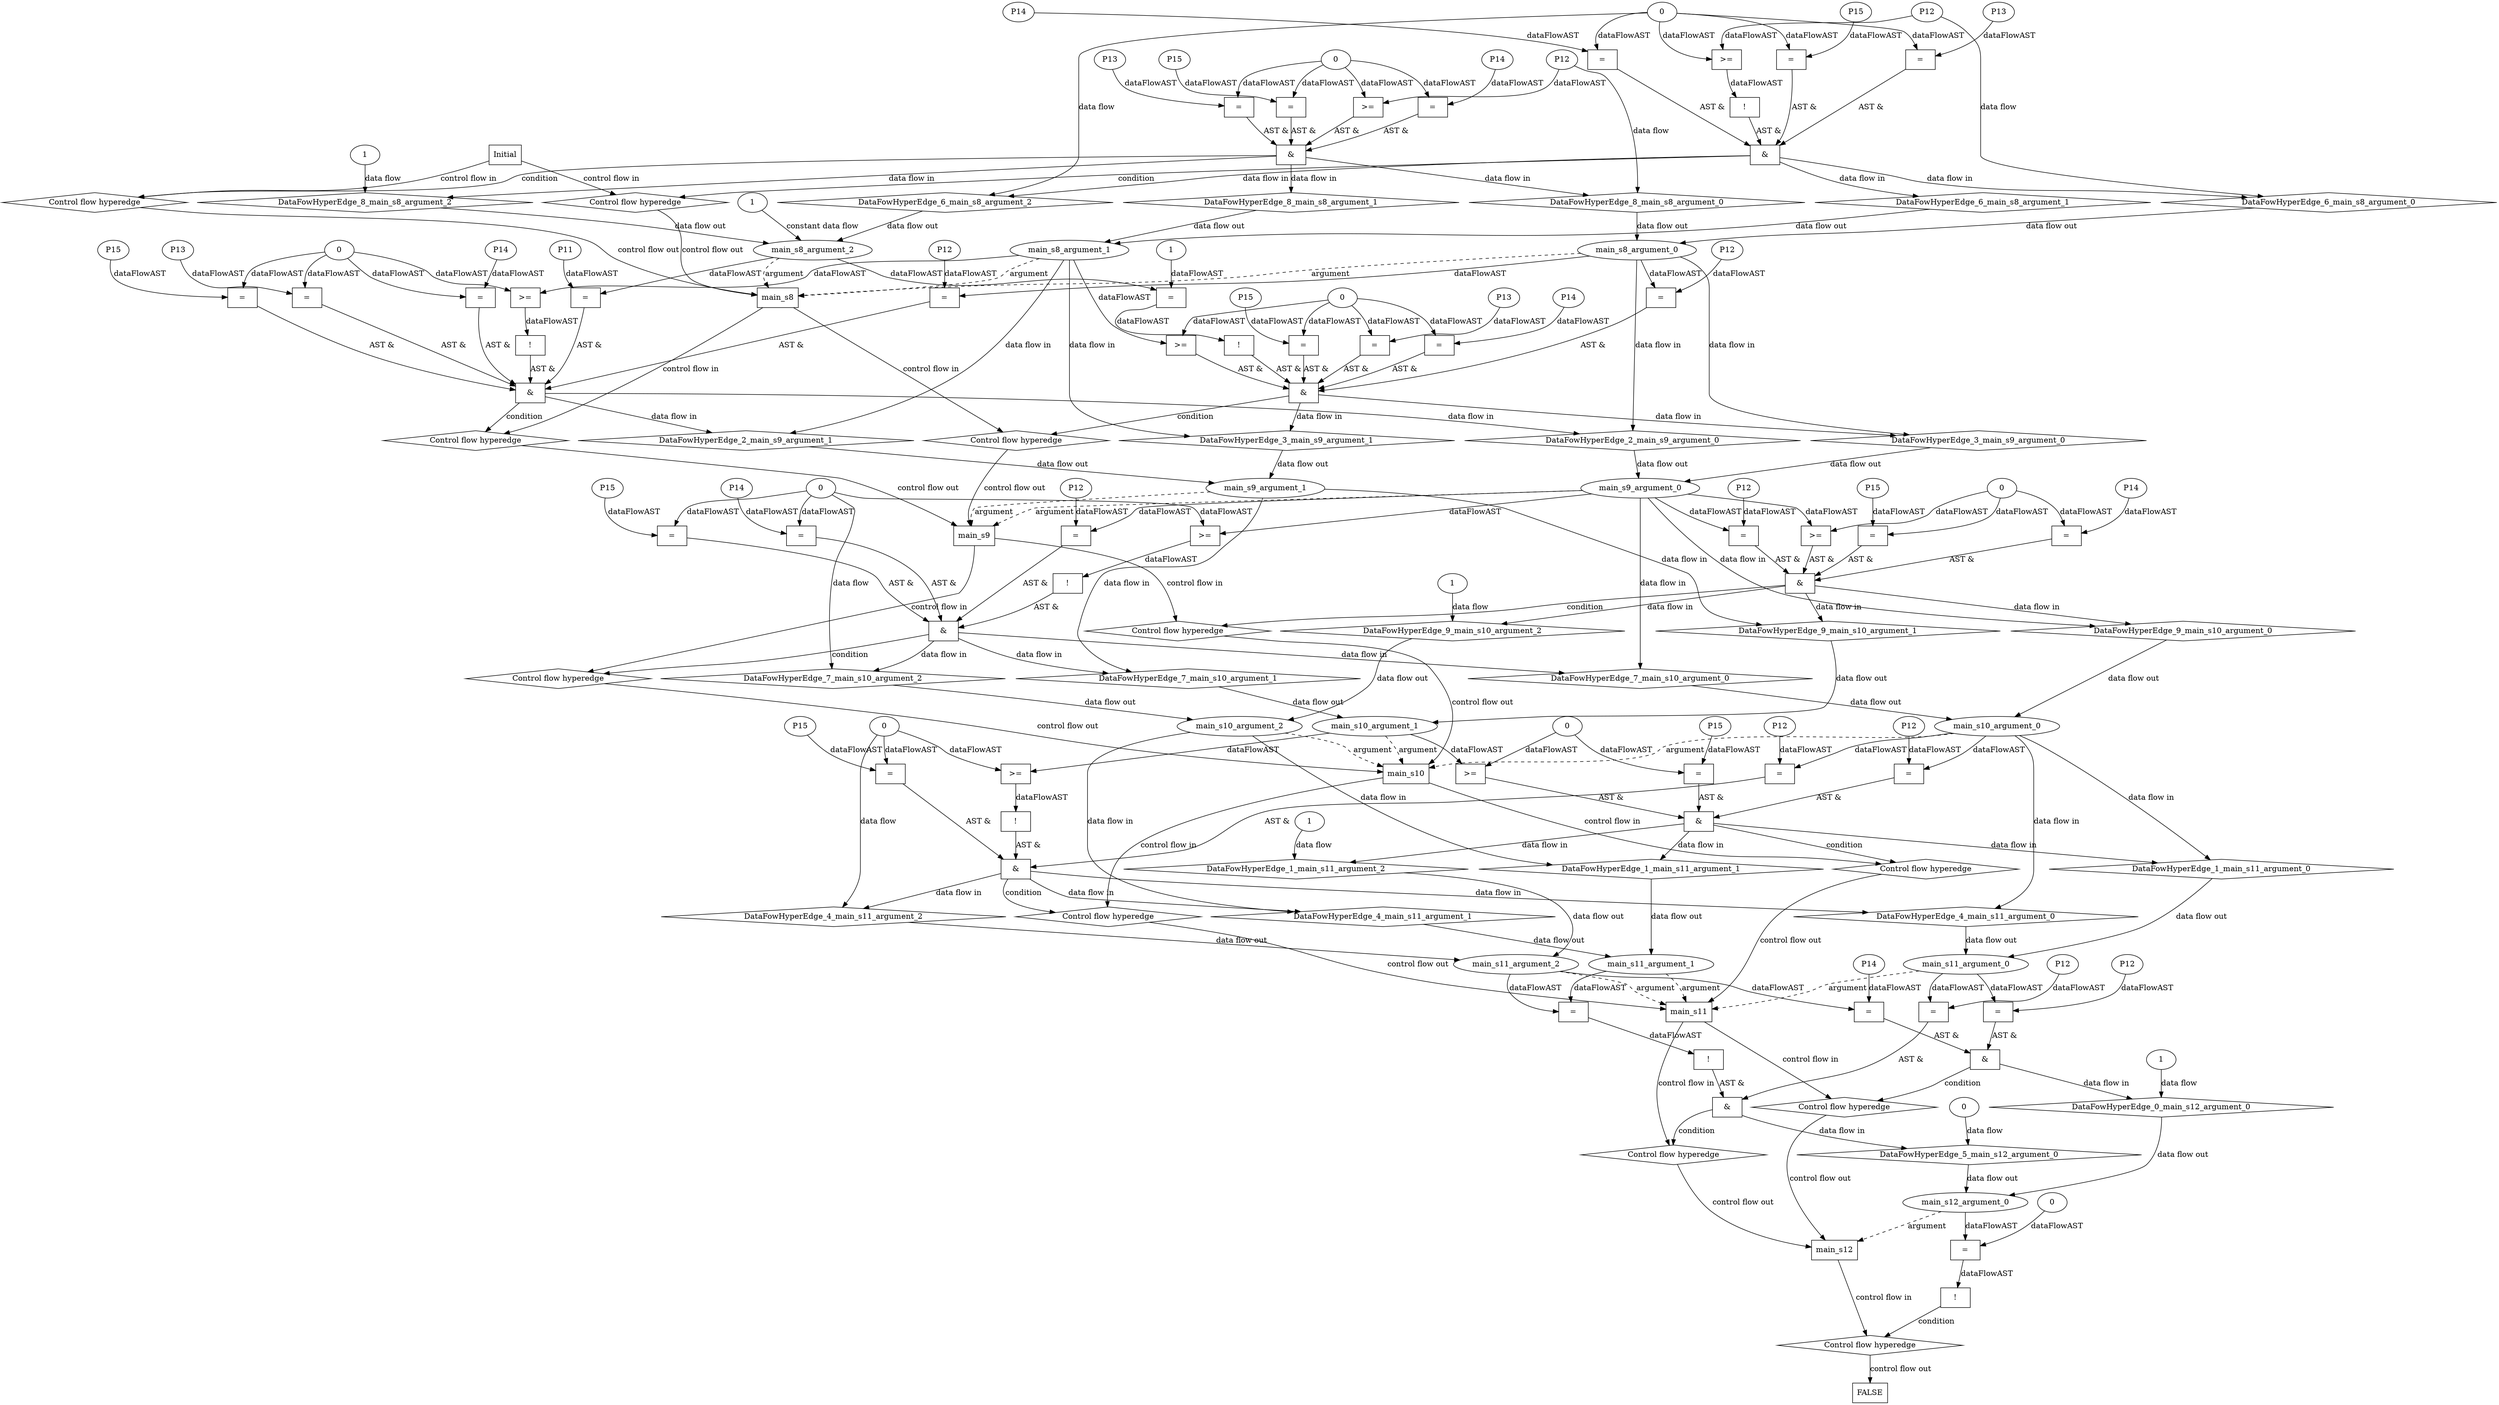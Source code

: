 digraph dag {
"main_s10" [label="main_s10" nodeName="main_s10" class=cfn  shape="rect"];
"main_s11" [label="main_s11" nodeName="main_s11" class=cfn  shape="rect"];
"main_s12" [label="main_s12" nodeName="main_s12" class=cfn  shape="rect"];
"main_s8" [label="main_s8" nodeName="main_s8" class=cfn  shape="rect"];
"main_s9" [label="main_s9" nodeName="main_s9" class=cfn  shape="rect"];
FALSE [label="FALSE" nodeName=FALSE class=cfn  shape="rect"];
Initial [label="Initial" nodeName=Initial class=cfn  shape="rect"];
ControlFowHyperEdge_0 [label="Control flow hyperedge" nodeName=ControlFowHyperEdge_0 class=controlFlowHyperEdge shape="diamond"];
"main_s11" -> ControlFowHyperEdge_0 [label="control flow in"]
ControlFowHyperEdge_0 -> "main_s12" [label="control flow out"]
ControlFowHyperEdge_1 [label="Control flow hyperedge" nodeName=ControlFowHyperEdge_1 class=controlFlowHyperEdge shape="diamond"];
"main_s10" -> ControlFowHyperEdge_1 [label="control flow in"]
ControlFowHyperEdge_1 -> "main_s11" [label="control flow out"]
ControlFowHyperEdge_2 [label="Control flow hyperedge" nodeName=ControlFowHyperEdge_2 class=controlFlowHyperEdge shape="diamond"];
"main_s8" -> ControlFowHyperEdge_2 [label="control flow in"]
ControlFowHyperEdge_2 -> "main_s9" [label="control flow out"]
ControlFowHyperEdge_3 [label="Control flow hyperedge" nodeName=ControlFowHyperEdge_3 class=controlFlowHyperEdge shape="diamond"];
"main_s8" -> ControlFowHyperEdge_3 [label="control flow in"]
ControlFowHyperEdge_3 -> "main_s9" [label="control flow out"]
ControlFowHyperEdge_4 [label="Control flow hyperedge" nodeName=ControlFowHyperEdge_4 class=controlFlowHyperEdge shape="diamond"];
"main_s10" -> ControlFowHyperEdge_4 [label="control flow in"]
ControlFowHyperEdge_4 -> "main_s11" [label="control flow out"]
ControlFowHyperEdge_5 [label="Control flow hyperedge" nodeName=ControlFowHyperEdge_5 class=controlFlowHyperEdge shape="diamond"];
"main_s11" -> ControlFowHyperEdge_5 [label="control flow in"]
ControlFowHyperEdge_5 -> "main_s12" [label="control flow out"]
ControlFowHyperEdge_6 [label="Control flow hyperedge" nodeName=ControlFowHyperEdge_6 class=controlFlowHyperEdge shape="diamond"];
"Initial" -> ControlFowHyperEdge_6 [label="control flow in"]
ControlFowHyperEdge_6 -> "main_s8" [label="control flow out"]
ControlFowHyperEdge_7 [label="Control flow hyperedge" nodeName=ControlFowHyperEdge_7 class=controlFlowHyperEdge shape="diamond"];
"main_s9" -> ControlFowHyperEdge_7 [label="control flow in"]
ControlFowHyperEdge_7 -> "main_s10" [label="control flow out"]
ControlFowHyperEdge_8 [label="Control flow hyperedge" nodeName=ControlFowHyperEdge_8 class=controlFlowHyperEdge shape="diamond"];
"Initial" -> ControlFowHyperEdge_8 [label="control flow in"]
ControlFowHyperEdge_8 -> "main_s8" [label="control flow out"]
ControlFowHyperEdge_9 [label="Control flow hyperedge" nodeName=ControlFowHyperEdge_9 class=controlFlowHyperEdge shape="diamond"];
"main_s9" -> ControlFowHyperEdge_9 [label="control flow in"]
ControlFowHyperEdge_9 -> "main_s10" [label="control flow out"]
ControlFowHyperEdge_10 [label="Control flow hyperedge" nodeName=ControlFowHyperEdge_10 class=controlFlowHyperEdge shape="diamond"];
"main_s12" -> ControlFowHyperEdge_10 [label="control flow in"]
ControlFowHyperEdge_10 -> "FALSE" [label="control flow out"]
"main_s12_argument_0" [label="main_s12_argument_0" nodeName=argument0 class=argument  head="main_s12" shape="oval"];
"main_s12_argument_0" -> "main_s12"[label="argument" style="dashed"]
"main_s11_argument_0" [label="main_s11_argument_0" nodeName=argument0 class=argument  head="main_s11" shape="oval"];
"main_s11_argument_0" -> "main_s11"[label="argument" style="dashed"]
"main_s11_argument_1" [label="main_s11_argument_1" nodeName=argument1 class=argument  head="main_s11" shape="oval"];
"main_s11_argument_1" -> "main_s11"[label="argument" style="dashed"]
"main_s11_argument_2" [label="main_s11_argument_2" nodeName=argument2 class=argument  head="main_s11" shape="oval"];
"main_s11_argument_2" -> "main_s11"[label="argument" style="dashed"]
"main_s10_argument_0" [label="main_s10_argument_0" nodeName=argument0 class=argument  head="main_s10" shape="oval"];
"main_s10_argument_0" -> "main_s10"[label="argument" style="dashed"]
"main_s10_argument_1" [label="main_s10_argument_1" nodeName=argument1 class=argument  head="main_s10" shape="oval"];
"main_s10_argument_1" -> "main_s10"[label="argument" style="dashed"]
"main_s10_argument_2" [label="main_s10_argument_2" nodeName=argument2 class=argument  head="main_s10" shape="oval"];
"main_s10_argument_2" -> "main_s10"[label="argument" style="dashed"]
"main_s9_argument_0" [label="main_s9_argument_0" nodeName=argument0 class=argument  head="main_s9" shape="oval"];
"main_s9_argument_0" -> "main_s9"[label="argument" style="dashed"]
"main_s9_argument_1" [label="main_s9_argument_1" nodeName=argument1 class=argument  head="main_s9" shape="oval"];
"main_s9_argument_1" -> "main_s9"[label="argument" style="dashed"]
"main_s8_argument_0" [label="main_s8_argument_0" nodeName=argument0 class=argument  head="main_s8" shape="oval"];
"main_s8_argument_0" -> "main_s8"[label="argument" style="dashed"]
"main_s8_argument_1" [label="main_s8_argument_1" nodeName=argument1 class=argument  head="main_s8" shape="oval"];
"main_s8_argument_1" -> "main_s8"[label="argument" style="dashed"]
"main_s8_argument_2" [label="main_s8_argument_2" nodeName=argument2 class=argument  head="main_s8" shape="oval"];
"main_s8_argument_2" -> "main_s8"[label="argument" style="dashed"]

"xxxmain_s12___main_s11_0xxx_and" [label="&" nodeName="xxxmain_s12___main_s11_0xxx_and" class=Operator shape="rect"];
"xxxmain_s12___main_s11_0xxxguard_0_node_0" [label="=" nodeName="xxxmain_s12___main_s11_0xxxguard_0_node_0" class=Operator  shape="rect"];
"xxxmain_s12___main_s11_0xxxguard_0_node_1" [label="P14" nodeName="xxxmain_s12___main_s11_0xxxguard_0_node_1" class=Constant ];
"xxxmain_s12___main_s11_0xxxguard_0_node_1" -> "xxxmain_s12___main_s11_0xxxguard_0_node_0"[label="dataFlowAST"]
"main_s11_argument_2" -> "xxxmain_s12___main_s11_0xxxguard_0_node_0"[label="dataFlowAST"]

"xxxmain_s12___main_s11_0xxxguard_0_node_0" -> "xxxmain_s12___main_s11_0xxx_and" [label="AST &"];
"xxxmain_s12___main_s11_0xxxguard1_node_0" [label="=" nodeName="xxxmain_s12___main_s11_0xxxguard1_node_0" class=Operator  shape="rect"];
"xxxmain_s12___main_s11_0xxxguard1_node_1" [label="P12" nodeName="xxxmain_s12___main_s11_0xxxguard1_node_1" class=Constant ];
"xxxmain_s12___main_s11_0xxxguard1_node_1" -> "xxxmain_s12___main_s11_0xxxguard1_node_0"[label="dataFlowAST"]
"main_s11_argument_0" -> "xxxmain_s12___main_s11_0xxxguard1_node_0"[label="dataFlowAST"]

"xxxmain_s12___main_s11_0xxxguard1_node_0" -> "xxxmain_s12___main_s11_0xxx_and" [label="AST &"];
"xxxmain_s12___main_s11_0xxx_and" -> "ControlFowHyperEdge_0" [label="condition"];
"xxxmain_s12___main_s11_0xxxdataFlow_0_node_0" [label="1" nodeName="xxxmain_s12___main_s11_0xxxdataFlow_0_node_0" class=Literal ];

"xxxmain_s12___main_s11_0xxxdataFlow_0_node_0" -> "DataFowHyperEdge_0_main_s12_argument_0" [label="data flow"];
"xxxmain_s11___main_s10_1xxx_and" [label="&" nodeName="xxxmain_s11___main_s10_1xxx_and" class=Operator shape="rect"];
"xxxmain_s11___main_s10_1xxxguard_0_node_0" [label=">=" nodeName="xxxmain_s11___main_s10_1xxxguard_0_node_0" class=Operator  shape="rect"];
"xxxmain_s11___main_s10_1xxxguard_0_node_1" [label="0" nodeName="xxxmain_s11___main_s10_1xxxguard_0_node_1" class=Literal ];
"xxxmain_s11___main_s10_1xxxguard_0_node_1" -> "xxxmain_s11___main_s10_1xxxguard_0_node_0"[label="dataFlowAST"]
"main_s10_argument_1" -> "xxxmain_s11___main_s10_1xxxguard_0_node_0"[label="dataFlowAST"]

"xxxmain_s11___main_s10_1xxxguard_0_node_0" -> "xxxmain_s11___main_s10_1xxx_and" [label="AST &"];
"xxxmain_s11___main_s10_1xxxguard1_node_0" [label="=" nodeName="xxxmain_s11___main_s10_1xxxguard1_node_0" class=Operator  shape="rect"];
"xxxmain_s11___main_s10_1xxxguard1_node_1" [label="P12" nodeName="xxxmain_s11___main_s10_1xxxguard1_node_1" class=Constant ];
"xxxmain_s11___main_s10_1xxxguard1_node_1" -> "xxxmain_s11___main_s10_1xxxguard1_node_0"[label="dataFlowAST"]
"main_s10_argument_0" -> "xxxmain_s11___main_s10_1xxxguard1_node_0"[label="dataFlowAST"]

"xxxmain_s11___main_s10_1xxxguard1_node_0" -> "xxxmain_s11___main_s10_1xxx_and" [label="AST &"];
"xxxmain_s11___main_s10_1xxxguard2_node_0" [label="=" nodeName="xxxmain_s11___main_s10_1xxxguard2_node_0" class=Operator  shape="rect"];
"xxxmain_s11___main_s10_1xxxguard2_node_1" [label="P15" nodeName="xxxmain_s11___main_s10_1xxxguard2_node_1" class=Constant ];
"xxxmain_s11___main_s10_1xxxguard2_node_1" -> "xxxmain_s11___main_s10_1xxxguard2_node_0"[label="dataFlowAST"]
"xxxmain_s11___main_s10_1xxxguard_0_node_1" -> "xxxmain_s11___main_s10_1xxxguard2_node_0"[label="dataFlowAST"]

"xxxmain_s11___main_s10_1xxxguard2_node_0" -> "xxxmain_s11___main_s10_1xxx_and" [label="AST &"];
"xxxmain_s11___main_s10_1xxx_and" -> "ControlFowHyperEdge_1" [label="condition"];
"xxxmain_s11___main_s10_1xxxdataFlow_0_node_0" [label="1" nodeName="xxxmain_s11___main_s10_1xxxdataFlow_0_node_0" class=Literal ];

"xxxmain_s11___main_s10_1xxxdataFlow_0_node_0" -> "DataFowHyperEdge_1_main_s11_argument_2" [label="data flow"];
"xxxmain_s9___main_s8_2xxx_and" [label="&" nodeName="xxxmain_s9___main_s8_2xxx_and" class=Operator shape="rect"];
"xxxmain_s9___main_s8_2xxxguard3_node_0" [label="!" nodeName="xxxmain_s9___main_s8_2xxxguard3_node_0" class=Operator shape="rect"];
"xxxmain_s9___main_s8_2xxxguard3_node_1" [label=">=" nodeName="xxxmain_s9___main_s8_2xxxguard3_node_1" class=Operator  shape="rect"];
"xxxmain_s9___main_s8_2xxxguard3_node_1" -> "xxxmain_s9___main_s8_2xxxguard3_node_0"[label="dataFlowAST"]
"xxxmain_s9___main_s8_2xxxguard_0_node_2" -> "xxxmain_s9___main_s8_2xxxguard3_node_1"[label="dataFlowAST"]
"main_s8_argument_1" -> "xxxmain_s9___main_s8_2xxxguard3_node_1"[label="dataFlowAST"]

"xxxmain_s9___main_s8_2xxxguard3_node_0" -> "xxxmain_s9___main_s8_2xxx_and" [label="AST &"];
"xxxmain_s9___main_s8_2xxxguard1_node_0" [label="=" nodeName="xxxmain_s9___main_s8_2xxxguard1_node_0" class=Operator  shape="rect"];
"xxxmain_s9___main_s8_2xxxguard1_node_1" [label="P15" nodeName="xxxmain_s9___main_s8_2xxxguard1_node_1" class=Constant ];
"xxxmain_s9___main_s8_2xxxguard1_node_1" -> "xxxmain_s9___main_s8_2xxxguard1_node_0"[label="dataFlowAST"]
"xxxmain_s9___main_s8_2xxxguard_0_node_2" -> "xxxmain_s9___main_s8_2xxxguard1_node_0"[label="dataFlowAST"]

"xxxmain_s9___main_s8_2xxxguard1_node_0" -> "xxxmain_s9___main_s8_2xxx_and" [label="AST &"];
"xxxmain_s9___main_s8_2xxxguard5_node_0" [label="=" nodeName="xxxmain_s9___main_s8_2xxxguard5_node_0" class=Operator  shape="rect"];
"xxxmain_s9___main_s8_2xxxguard5_node_1" [label="P12" nodeName="xxxmain_s9___main_s8_2xxxguard5_node_1" class=Constant ];
"xxxmain_s9___main_s8_2xxxguard5_node_1" -> "xxxmain_s9___main_s8_2xxxguard5_node_0"[label="dataFlowAST"]
"main_s8_argument_0" -> "xxxmain_s9___main_s8_2xxxguard5_node_0"[label="dataFlowAST"]

"xxxmain_s9___main_s8_2xxxguard5_node_0" -> "xxxmain_s9___main_s8_2xxx_and" [label="AST &"];
"xxxmain_s9___main_s8_2xxxguard4_node_0" [label="=" nodeName="xxxmain_s9___main_s8_2xxxguard4_node_0" class=Operator  shape="rect"];
"xxxmain_s9___main_s8_2xxxguard4_node_1" [label="P11" nodeName="xxxmain_s9___main_s8_2xxxguard4_node_1" class=Constant ];
"xxxmain_s9___main_s8_2xxxguard4_node_1" -> "xxxmain_s9___main_s8_2xxxguard4_node_0"[label="dataFlowAST"]
"main_s8_argument_2" -> "xxxmain_s9___main_s8_2xxxguard4_node_0"[label="dataFlowAST"]

"xxxmain_s9___main_s8_2xxxguard4_node_0" -> "xxxmain_s9___main_s8_2xxx_and" [label="AST &"];
"xxxmain_s9___main_s8_2xxxguard2_node_0" [label="=" nodeName="xxxmain_s9___main_s8_2xxxguard2_node_0" class=Operator  shape="rect"];
"xxxmain_s9___main_s8_2xxxguard2_node_1" [label="P13" nodeName="xxxmain_s9___main_s8_2xxxguard2_node_1" class=Constant ];
"xxxmain_s9___main_s8_2xxxguard2_node_1" -> "xxxmain_s9___main_s8_2xxxguard2_node_0"[label="dataFlowAST"]
"xxxmain_s9___main_s8_2xxxguard_0_node_2" -> "xxxmain_s9___main_s8_2xxxguard2_node_0"[label="dataFlowAST"]

"xxxmain_s9___main_s8_2xxxguard2_node_0" -> "xxxmain_s9___main_s8_2xxx_and" [label="AST &"];
"xxxmain_s9___main_s8_2xxxguard_0_node_0" [label="=" nodeName="xxxmain_s9___main_s8_2xxxguard_0_node_0" class=Operator  shape="rect"];
"xxxmain_s9___main_s8_2xxxguard_0_node_1" [label="P14" nodeName="xxxmain_s9___main_s8_2xxxguard_0_node_1" class=Constant ];
"xxxmain_s9___main_s8_2xxxguard_0_node_2" [label="0" nodeName="xxxmain_s9___main_s8_2xxxguard_0_node_2" class=Literal ];
"xxxmain_s9___main_s8_2xxxguard_0_node_1" -> "xxxmain_s9___main_s8_2xxxguard_0_node_0"[label="dataFlowAST"]
"xxxmain_s9___main_s8_2xxxguard_0_node_2" -> "xxxmain_s9___main_s8_2xxxguard_0_node_0"[label="dataFlowAST"]

"xxxmain_s9___main_s8_2xxxguard_0_node_0" -> "xxxmain_s9___main_s8_2xxx_and" [label="AST &"];
"xxxmain_s9___main_s8_2xxx_and" -> "ControlFowHyperEdge_2" [label="condition"];
"xxxmain_s9___main_s8_3xxx_and" [label="&" nodeName="xxxmain_s9___main_s8_3xxx_and" class=Operator shape="rect"];
"xxxmain_s9___main_s8_3xxxguard3_node_0" [label=">=" nodeName="xxxmain_s9___main_s8_3xxxguard3_node_0" class=Operator  shape="rect"];
"xxxmain_s9___main_s8_3xxxguard_0_node_2" -> "xxxmain_s9___main_s8_3xxxguard3_node_0"[label="dataFlowAST"]
"main_s8_argument_1" -> "xxxmain_s9___main_s8_3xxxguard3_node_0"[label="dataFlowAST"]

"xxxmain_s9___main_s8_3xxxguard3_node_0" -> "xxxmain_s9___main_s8_3xxx_and" [label="AST &"];
"xxxmain_s9___main_s8_3xxxguard4_node_0" [label="!" nodeName="xxxmain_s9___main_s8_3xxxguard4_node_0" class=Operator shape="rect"];
"xxxmain_s9___main_s8_3xxxguard4_node_1" [label="=" nodeName="xxxmain_s9___main_s8_3xxxguard4_node_1" class=Operator  shape="rect"];
"xxxmain_s9___main_s8_3xxxguard4_node_3" [label="1" nodeName="xxxmain_s9___main_s8_3xxxguard4_node_3" class=Literal ];
"xxxmain_s9___main_s8_3xxxguard4_node_1" -> "xxxmain_s9___main_s8_3xxxguard4_node_0"[label="dataFlowAST"]
"main_s8_argument_2" -> "xxxmain_s9___main_s8_3xxxguard4_node_1"[label="dataFlowAST"]
"xxxmain_s9___main_s8_3xxxguard4_node_3" -> "xxxmain_s9___main_s8_3xxxguard4_node_1"[label="dataFlowAST"]

"xxxmain_s9___main_s8_3xxxguard4_node_0" -> "xxxmain_s9___main_s8_3xxx_and" [label="AST &"];
"xxxmain_s9___main_s8_3xxxguard5_node_0" [label="=" nodeName="xxxmain_s9___main_s8_3xxxguard5_node_0" class=Operator  shape="rect"];
"xxxmain_s9___main_s8_3xxxguard5_node_1" [label="P12" nodeName="xxxmain_s9___main_s8_3xxxguard5_node_1" class=Constant ];
"xxxmain_s9___main_s8_3xxxguard5_node_1" -> "xxxmain_s9___main_s8_3xxxguard5_node_0"[label="dataFlowAST"]
"main_s8_argument_0" -> "xxxmain_s9___main_s8_3xxxguard5_node_0"[label="dataFlowAST"]

"xxxmain_s9___main_s8_3xxxguard5_node_0" -> "xxxmain_s9___main_s8_3xxx_and" [label="AST &"];
"xxxmain_s9___main_s8_3xxxguard2_node_0" [label="=" nodeName="xxxmain_s9___main_s8_3xxxguard2_node_0" class=Operator  shape="rect"];
"xxxmain_s9___main_s8_3xxxguard2_node_1" [label="P13" nodeName="xxxmain_s9___main_s8_3xxxguard2_node_1" class=Constant ];
"xxxmain_s9___main_s8_3xxxguard2_node_1" -> "xxxmain_s9___main_s8_3xxxguard2_node_0"[label="dataFlowAST"]
"xxxmain_s9___main_s8_3xxxguard_0_node_2" -> "xxxmain_s9___main_s8_3xxxguard2_node_0"[label="dataFlowAST"]

"xxxmain_s9___main_s8_3xxxguard2_node_0" -> "xxxmain_s9___main_s8_3xxx_and" [label="AST &"];
"xxxmain_s9___main_s8_3xxxguard_0_node_0" [label="=" nodeName="xxxmain_s9___main_s8_3xxxguard_0_node_0" class=Operator  shape="rect"];
"xxxmain_s9___main_s8_3xxxguard_0_node_1" [label="P14" nodeName="xxxmain_s9___main_s8_3xxxguard_0_node_1" class=Constant ];
"xxxmain_s9___main_s8_3xxxguard_0_node_2" [label="0" nodeName="xxxmain_s9___main_s8_3xxxguard_0_node_2" class=Literal ];
"xxxmain_s9___main_s8_3xxxguard_0_node_1" -> "xxxmain_s9___main_s8_3xxxguard_0_node_0"[label="dataFlowAST"]
"xxxmain_s9___main_s8_3xxxguard_0_node_2" -> "xxxmain_s9___main_s8_3xxxguard_0_node_0"[label="dataFlowAST"]

"xxxmain_s9___main_s8_3xxxguard_0_node_0" -> "xxxmain_s9___main_s8_3xxx_and" [label="AST &"];
"xxxmain_s9___main_s8_3xxxguard1_node_0" [label="=" nodeName="xxxmain_s9___main_s8_3xxxguard1_node_0" class=Operator  shape="rect"];
"xxxmain_s9___main_s8_3xxxguard1_node_1" [label="P15" nodeName="xxxmain_s9___main_s8_3xxxguard1_node_1" class=Constant ];
"xxxmain_s9___main_s8_3xxxguard1_node_1" -> "xxxmain_s9___main_s8_3xxxguard1_node_0"[label="dataFlowAST"]
"xxxmain_s9___main_s8_3xxxguard_0_node_2" -> "xxxmain_s9___main_s8_3xxxguard1_node_0"[label="dataFlowAST"]

"xxxmain_s9___main_s8_3xxxguard1_node_0" -> "xxxmain_s9___main_s8_3xxx_and" [label="AST &"];
"xxxmain_s9___main_s8_3xxx_and" -> "ControlFowHyperEdge_3" [label="condition"];
"xxxmain_s11___main_s10_4xxx_and" [label="&" nodeName="xxxmain_s11___main_s10_4xxx_and" class=Operator shape="rect"];
"xxxmain_s11___main_s10_4xxxguard_0_node_0" [label="!" nodeName="xxxmain_s11___main_s10_4xxxguard_0_node_0" class=Operator shape="rect"];
"xxxmain_s11___main_s10_4xxxguard_0_node_1" [label=">=" nodeName="xxxmain_s11___main_s10_4xxxguard_0_node_1" class=Operator  shape="rect"];
"xxxmain_s11___main_s10_4xxxguard_0_node_1" -> "xxxmain_s11___main_s10_4xxxguard_0_node_0"[label="dataFlowAST"]
"xxxmain_s11___main_s10_4xxxdataFlow_0_node_0" -> "xxxmain_s11___main_s10_4xxxguard_0_node_1"[label="dataFlowAST"]
"main_s10_argument_1" -> "xxxmain_s11___main_s10_4xxxguard_0_node_1"[label="dataFlowAST"]

"xxxmain_s11___main_s10_4xxxguard_0_node_0" -> "xxxmain_s11___main_s10_4xxx_and" [label="AST &"];
"xxxmain_s11___main_s10_4xxxguard1_node_0" [label="=" nodeName="xxxmain_s11___main_s10_4xxxguard1_node_0" class=Operator  shape="rect"];
"xxxmain_s11___main_s10_4xxxguard1_node_1" [label="P12" nodeName="xxxmain_s11___main_s10_4xxxguard1_node_1" class=Constant ];
"xxxmain_s11___main_s10_4xxxguard1_node_1" -> "xxxmain_s11___main_s10_4xxxguard1_node_0"[label="dataFlowAST"]
"main_s10_argument_0" -> "xxxmain_s11___main_s10_4xxxguard1_node_0"[label="dataFlowAST"]

"xxxmain_s11___main_s10_4xxxguard1_node_0" -> "xxxmain_s11___main_s10_4xxx_and" [label="AST &"];
"xxxmain_s11___main_s10_4xxxguard2_node_0" [label="=" nodeName="xxxmain_s11___main_s10_4xxxguard2_node_0" class=Operator  shape="rect"];
"xxxmain_s11___main_s10_4xxxguard2_node_1" [label="P15" nodeName="xxxmain_s11___main_s10_4xxxguard2_node_1" class=Constant ];
"xxxmain_s11___main_s10_4xxxguard2_node_1" -> "xxxmain_s11___main_s10_4xxxguard2_node_0"[label="dataFlowAST"]
"xxxmain_s11___main_s10_4xxxdataFlow_0_node_0" -> "xxxmain_s11___main_s10_4xxxguard2_node_0"[label="dataFlowAST"]

"xxxmain_s11___main_s10_4xxxguard2_node_0" -> "xxxmain_s11___main_s10_4xxx_and" [label="AST &"];
"xxxmain_s11___main_s10_4xxx_and" -> "ControlFowHyperEdge_4" [label="condition"];
"xxxmain_s11___main_s10_4xxxdataFlow_0_node_0" [label="0" nodeName="xxxmain_s11___main_s10_4xxxdataFlow_0_node_0" class=Literal ];

"xxxmain_s11___main_s10_4xxxdataFlow_0_node_0" -> "DataFowHyperEdge_4_main_s11_argument_2" [label="data flow"];
"xxxmain_s12___main_s11_5xxx_and" [label="&" nodeName="xxxmain_s12___main_s11_5xxx_and" class=Operator shape="rect"];
"xxxmain_s12___main_s11_5xxxguard_0_node_0" [label="!" nodeName="xxxmain_s12___main_s11_5xxxguard_0_node_0" class=Operator shape="rect"];
"xxxmain_s12___main_s11_5xxxguard_0_node_1" [label="=" nodeName="xxxmain_s12___main_s11_5xxxguard_0_node_1" class=Operator  shape="rect"];
"xxxmain_s12___main_s11_5xxxguard_0_node_1" -> "xxxmain_s12___main_s11_5xxxguard_0_node_0"[label="dataFlowAST"]
"main_s11_argument_2" -> "xxxmain_s12___main_s11_5xxxguard_0_node_1"[label="dataFlowAST"]
"main_s11_argument_1" -> "xxxmain_s12___main_s11_5xxxguard_0_node_1"[label="dataFlowAST"]

"xxxmain_s12___main_s11_5xxxguard_0_node_0" -> "xxxmain_s12___main_s11_5xxx_and" [label="AST &"];
"xxxmain_s12___main_s11_5xxxguard1_node_0" [label="=" nodeName="xxxmain_s12___main_s11_5xxxguard1_node_0" class=Operator  shape="rect"];
"xxxmain_s12___main_s11_5xxxguard1_node_1" [label="P12" nodeName="xxxmain_s12___main_s11_5xxxguard1_node_1" class=Constant ];
"xxxmain_s12___main_s11_5xxxguard1_node_1" -> "xxxmain_s12___main_s11_5xxxguard1_node_0"[label="dataFlowAST"]
"main_s11_argument_0" -> "xxxmain_s12___main_s11_5xxxguard1_node_0"[label="dataFlowAST"]

"xxxmain_s12___main_s11_5xxxguard1_node_0" -> "xxxmain_s12___main_s11_5xxx_and" [label="AST &"];
"xxxmain_s12___main_s11_5xxx_and" -> "ControlFowHyperEdge_5" [label="condition"];
"xxxmain_s12___main_s11_5xxxdataFlow_0_node_0" [label="0" nodeName="xxxmain_s12___main_s11_5xxxdataFlow_0_node_0" class=Literal ];

"xxxmain_s12___main_s11_5xxxdataFlow_0_node_0" -> "DataFowHyperEdge_5_main_s12_argument_0" [label="data flow"];
"xxxmain_s8___Initial_6xxx_and" [label="&" nodeName="xxxmain_s8___Initial_6xxx_and" class=Operator shape="rect"];
"xxxmain_s8___Initial_6xxxguard_0_node_0" [label="!" nodeName="xxxmain_s8___Initial_6xxxguard_0_node_0" class=Operator shape="rect"];
"xxxmain_s8___Initial_6xxxguard_0_node_1" [label=">=" nodeName="xxxmain_s8___Initial_6xxxguard_0_node_1" class=Operator  shape="rect"];
"xxxmain_s8___Initial_6xxxguard_0_node_1" -> "xxxmain_s8___Initial_6xxxguard_0_node_0"[label="dataFlowAST"]
"xxxmain_s8___Initial_6xxxdataFlow1_node_0" -> "xxxmain_s8___Initial_6xxxguard_0_node_1"[label="dataFlowAST"]
"xxxmain_s8___Initial_6xxxdataFlow_0_node_0" -> "xxxmain_s8___Initial_6xxxguard_0_node_1"[label="dataFlowAST"]

"xxxmain_s8___Initial_6xxxguard_0_node_0" -> "xxxmain_s8___Initial_6xxx_and" [label="AST &"];
"xxxmain_s8___Initial_6xxxguard1_node_0" [label="=" nodeName="xxxmain_s8___Initial_6xxxguard1_node_0" class=Operator  shape="rect"];
"xxxmain_s8___Initial_6xxxguard1_node_1" [label="P15" nodeName="xxxmain_s8___Initial_6xxxguard1_node_1" class=Constant ];
"xxxmain_s8___Initial_6xxxguard1_node_1" -> "xxxmain_s8___Initial_6xxxguard1_node_0"[label="dataFlowAST"]
"xxxmain_s8___Initial_6xxxdataFlow1_node_0" -> "xxxmain_s8___Initial_6xxxguard1_node_0"[label="dataFlowAST"]

"xxxmain_s8___Initial_6xxxguard1_node_0" -> "xxxmain_s8___Initial_6xxx_and" [label="AST &"];
"xxxmain_s8___Initial_6xxxguard2_node_0" [label="=" nodeName="xxxmain_s8___Initial_6xxxguard2_node_0" class=Operator  shape="rect"];
"xxxmain_s8___Initial_6xxxguard2_node_1" [label="P14" nodeName="xxxmain_s8___Initial_6xxxguard2_node_1" class=Constant ];
"xxxmain_s8___Initial_6xxxguard2_node_1" -> "xxxmain_s8___Initial_6xxxguard2_node_0"[label="dataFlowAST"]
"xxxmain_s8___Initial_6xxxdataFlow1_node_0" -> "xxxmain_s8___Initial_6xxxguard2_node_0"[label="dataFlowAST"]

"xxxmain_s8___Initial_6xxxguard2_node_0" -> "xxxmain_s8___Initial_6xxx_and" [label="AST &"];
"xxxmain_s8___Initial_6xxxguard3_node_0" [label="=" nodeName="xxxmain_s8___Initial_6xxxguard3_node_0" class=Operator  shape="rect"];
"xxxmain_s8___Initial_6xxxguard3_node_1" [label="P13" nodeName="xxxmain_s8___Initial_6xxxguard3_node_1" class=Constant ];
"xxxmain_s8___Initial_6xxxguard3_node_1" -> "xxxmain_s8___Initial_6xxxguard3_node_0"[label="dataFlowAST"]
"xxxmain_s8___Initial_6xxxdataFlow1_node_0" -> "xxxmain_s8___Initial_6xxxguard3_node_0"[label="dataFlowAST"]

"xxxmain_s8___Initial_6xxxguard3_node_0" -> "xxxmain_s8___Initial_6xxx_and" [label="AST &"];
"xxxmain_s8___Initial_6xxx_and" -> "ControlFowHyperEdge_6" [label="condition"];
"xxxmain_s8___Initial_6xxxdataFlow_0_node_0" [label="P12" nodeName="xxxmain_s8___Initial_6xxxdataFlow_0_node_0" class=Constant ];

"xxxmain_s8___Initial_6xxxdataFlow_0_node_0" -> "DataFowHyperEdge_6_main_s8_argument_0" [label="data flow"];
"xxxmain_s8___Initial_6xxxdataFlow1_node_0" [label="0" nodeName="xxxmain_s8___Initial_6xxxdataFlow1_node_0" class=Literal ];

"xxxmain_s8___Initial_6xxxdataFlow1_node_0" -> "DataFowHyperEdge_6_main_s8_argument_2" [label="data flow"];
"xxxmain_s10___main_s9_7xxx_and" [label="&" nodeName="xxxmain_s10___main_s9_7xxx_and" class=Operator shape="rect"];
"xxxmain_s10___main_s9_7xxxguard_0_node_0" [label="!" nodeName="xxxmain_s10___main_s9_7xxxguard_0_node_0" class=Operator shape="rect"];
"xxxmain_s10___main_s9_7xxxguard_0_node_1" [label=">=" nodeName="xxxmain_s10___main_s9_7xxxguard_0_node_1" class=Operator  shape="rect"];
"xxxmain_s10___main_s9_7xxxguard_0_node_1" -> "xxxmain_s10___main_s9_7xxxguard_0_node_0"[label="dataFlowAST"]
"xxxmain_s10___main_s9_7xxxdataFlow_0_node_0" -> "xxxmain_s10___main_s9_7xxxguard_0_node_1"[label="dataFlowAST"]
"main_s9_argument_0" -> "xxxmain_s10___main_s9_7xxxguard_0_node_1"[label="dataFlowAST"]

"xxxmain_s10___main_s9_7xxxguard_0_node_0" -> "xxxmain_s10___main_s9_7xxx_and" [label="AST &"];
"xxxmain_s10___main_s9_7xxxguard1_node_0" [label="=" nodeName="xxxmain_s10___main_s9_7xxxguard1_node_0" class=Operator  shape="rect"];
"xxxmain_s10___main_s9_7xxxguard1_node_1" [label="P12" nodeName="xxxmain_s10___main_s9_7xxxguard1_node_1" class=Constant ];
"xxxmain_s10___main_s9_7xxxguard1_node_1" -> "xxxmain_s10___main_s9_7xxxguard1_node_0"[label="dataFlowAST"]
"main_s9_argument_0" -> "xxxmain_s10___main_s9_7xxxguard1_node_0"[label="dataFlowAST"]

"xxxmain_s10___main_s9_7xxxguard1_node_0" -> "xxxmain_s10___main_s9_7xxx_and" [label="AST &"];
"xxxmain_s10___main_s9_7xxxguard2_node_0" [label="=" nodeName="xxxmain_s10___main_s9_7xxxguard2_node_0" class=Operator  shape="rect"];
"xxxmain_s10___main_s9_7xxxguard2_node_1" [label="P14" nodeName="xxxmain_s10___main_s9_7xxxguard2_node_1" class=Constant ];
"xxxmain_s10___main_s9_7xxxguard2_node_1" -> "xxxmain_s10___main_s9_7xxxguard2_node_0"[label="dataFlowAST"]
"xxxmain_s10___main_s9_7xxxdataFlow_0_node_0" -> "xxxmain_s10___main_s9_7xxxguard2_node_0"[label="dataFlowAST"]

"xxxmain_s10___main_s9_7xxxguard2_node_0" -> "xxxmain_s10___main_s9_7xxx_and" [label="AST &"];
"xxxmain_s10___main_s9_7xxxguard3_node_0" [label="=" nodeName="xxxmain_s10___main_s9_7xxxguard3_node_0" class=Operator  shape="rect"];
"xxxmain_s10___main_s9_7xxxguard3_node_1" [label="P15" nodeName="xxxmain_s10___main_s9_7xxxguard3_node_1" class=Constant ];
"xxxmain_s10___main_s9_7xxxguard3_node_1" -> "xxxmain_s10___main_s9_7xxxguard3_node_0"[label="dataFlowAST"]
"xxxmain_s10___main_s9_7xxxdataFlow_0_node_0" -> "xxxmain_s10___main_s9_7xxxguard3_node_0"[label="dataFlowAST"]

"xxxmain_s10___main_s9_7xxxguard3_node_0" -> "xxxmain_s10___main_s9_7xxx_and" [label="AST &"];
"xxxmain_s10___main_s9_7xxx_and" -> "ControlFowHyperEdge_7" [label="condition"];
"xxxmain_s10___main_s9_7xxxdataFlow_0_node_0" [label="0" nodeName="xxxmain_s10___main_s9_7xxxdataFlow_0_node_0" class=Literal ];

"xxxmain_s10___main_s9_7xxxdataFlow_0_node_0" -> "DataFowHyperEdge_7_main_s10_argument_2" [label="data flow"];
"xxxmain_s8___Initial_8xxx_and" [label="&" nodeName="xxxmain_s8___Initial_8xxx_and" class=Operator shape="rect"];
"xxxmain_s8___Initial_8xxxguard_0_node_0" [label=">=" nodeName="xxxmain_s8___Initial_8xxxguard_0_node_0" class=Operator  shape="rect"];
"xxxmain_s8___Initial_8xxxguard_0_node_1" [label="0" nodeName="xxxmain_s8___Initial_8xxxguard_0_node_1" class=Literal ];
"xxxmain_s8___Initial_8xxxguard_0_node_1" -> "xxxmain_s8___Initial_8xxxguard_0_node_0"[label="dataFlowAST"]
"xxxmain_s8___Initial_8xxxdataFlow_0_node_0" -> "xxxmain_s8___Initial_8xxxguard_0_node_0"[label="dataFlowAST"]

"xxxmain_s8___Initial_8xxxguard_0_node_0" -> "xxxmain_s8___Initial_8xxx_and" [label="AST &"];
"xxxmain_s8___Initial_8xxxguard1_node_0" [label="=" nodeName="xxxmain_s8___Initial_8xxxguard1_node_0" class=Operator  shape="rect"];
"xxxmain_s8___Initial_8xxxguard1_node_1" [label="P15" nodeName="xxxmain_s8___Initial_8xxxguard1_node_1" class=Constant ];
"xxxmain_s8___Initial_8xxxguard1_node_1" -> "xxxmain_s8___Initial_8xxxguard1_node_0"[label="dataFlowAST"]
"xxxmain_s8___Initial_8xxxguard_0_node_1" -> "xxxmain_s8___Initial_8xxxguard1_node_0"[label="dataFlowAST"]

"xxxmain_s8___Initial_8xxxguard1_node_0" -> "xxxmain_s8___Initial_8xxx_and" [label="AST &"];
"xxxmain_s8___Initial_8xxxguard2_node_0" [label="=" nodeName="xxxmain_s8___Initial_8xxxguard2_node_0" class=Operator  shape="rect"];
"xxxmain_s8___Initial_8xxxguard2_node_1" [label="P14" nodeName="xxxmain_s8___Initial_8xxxguard2_node_1" class=Constant ];
"xxxmain_s8___Initial_8xxxguard2_node_1" -> "xxxmain_s8___Initial_8xxxguard2_node_0"[label="dataFlowAST"]
"xxxmain_s8___Initial_8xxxguard_0_node_1" -> "xxxmain_s8___Initial_8xxxguard2_node_0"[label="dataFlowAST"]

"xxxmain_s8___Initial_8xxxguard2_node_0" -> "xxxmain_s8___Initial_8xxx_and" [label="AST &"];
"xxxmain_s8___Initial_8xxxguard3_node_0" [label="=" nodeName="xxxmain_s8___Initial_8xxxguard3_node_0" class=Operator  shape="rect"];
"xxxmain_s8___Initial_8xxxguard3_node_1" [label="P13" nodeName="xxxmain_s8___Initial_8xxxguard3_node_1" class=Constant ];
"xxxmain_s8___Initial_8xxxguard3_node_1" -> "xxxmain_s8___Initial_8xxxguard3_node_0"[label="dataFlowAST"]
"xxxmain_s8___Initial_8xxxguard_0_node_1" -> "xxxmain_s8___Initial_8xxxguard3_node_0"[label="dataFlowAST"]

"xxxmain_s8___Initial_8xxxguard3_node_0" -> "xxxmain_s8___Initial_8xxx_and" [label="AST &"];
"xxxmain_s8___Initial_8xxx_and" -> "ControlFowHyperEdge_8" [label="condition"];
"xxxmain_s8___Initial_8xxxdataFlow_0_node_0" [label="P12" nodeName="xxxmain_s8___Initial_8xxxdataFlow_0_node_0" class=Constant ];

"xxxmain_s8___Initial_8xxxdataFlow_0_node_0" -> "DataFowHyperEdge_8_main_s8_argument_0" [label="data flow"];
"xxxmain_s8___Initial_8xxxdataFlow1_node_0" [label="1" nodeName="xxxmain_s8___Initial_8xxxdataFlow1_node_0" class=Literal ];

"xxxmain_s8___Initial_8xxxdataFlow1_node_0" -> "DataFowHyperEdge_8_main_s8_argument_2" [label="data flow"];
"xxxmain_s10___main_s9_9xxx_and" [label="&" nodeName="xxxmain_s10___main_s9_9xxx_and" class=Operator shape="rect"];
"xxxmain_s10___main_s9_9xxxguard_0_node_0" [label=">=" nodeName="xxxmain_s10___main_s9_9xxxguard_0_node_0" class=Operator  shape="rect"];
"xxxmain_s10___main_s9_9xxxguard_0_node_1" [label="0" nodeName="xxxmain_s10___main_s9_9xxxguard_0_node_1" class=Literal ];
"xxxmain_s10___main_s9_9xxxguard_0_node_1" -> "xxxmain_s10___main_s9_9xxxguard_0_node_0"[label="dataFlowAST"]
"main_s9_argument_0" -> "xxxmain_s10___main_s9_9xxxguard_0_node_0"[label="dataFlowAST"]

"xxxmain_s10___main_s9_9xxxguard_0_node_0" -> "xxxmain_s10___main_s9_9xxx_and" [label="AST &"];
"xxxmain_s10___main_s9_9xxxguard1_node_0" [label="=" nodeName="xxxmain_s10___main_s9_9xxxguard1_node_0" class=Operator  shape="rect"];
"xxxmain_s10___main_s9_9xxxguard1_node_1" [label="P12" nodeName="xxxmain_s10___main_s9_9xxxguard1_node_1" class=Constant ];
"xxxmain_s10___main_s9_9xxxguard1_node_1" -> "xxxmain_s10___main_s9_9xxxguard1_node_0"[label="dataFlowAST"]
"main_s9_argument_0" -> "xxxmain_s10___main_s9_9xxxguard1_node_0"[label="dataFlowAST"]

"xxxmain_s10___main_s9_9xxxguard1_node_0" -> "xxxmain_s10___main_s9_9xxx_and" [label="AST &"];
"xxxmain_s10___main_s9_9xxxguard2_node_0" [label="=" nodeName="xxxmain_s10___main_s9_9xxxguard2_node_0" class=Operator  shape="rect"];
"xxxmain_s10___main_s9_9xxxguard2_node_1" [label="P14" nodeName="xxxmain_s10___main_s9_9xxxguard2_node_1" class=Constant ];
"xxxmain_s10___main_s9_9xxxguard2_node_1" -> "xxxmain_s10___main_s9_9xxxguard2_node_0"[label="dataFlowAST"]
"xxxmain_s10___main_s9_9xxxguard_0_node_1" -> "xxxmain_s10___main_s9_9xxxguard2_node_0"[label="dataFlowAST"]

"xxxmain_s10___main_s9_9xxxguard2_node_0" -> "xxxmain_s10___main_s9_9xxx_and" [label="AST &"];
"xxxmain_s10___main_s9_9xxxguard3_node_0" [label="=" nodeName="xxxmain_s10___main_s9_9xxxguard3_node_0" class=Operator  shape="rect"];
"xxxmain_s10___main_s9_9xxxguard3_node_1" [label="P15" nodeName="xxxmain_s10___main_s9_9xxxguard3_node_1" class=Constant ];
"xxxmain_s10___main_s9_9xxxguard3_node_1" -> "xxxmain_s10___main_s9_9xxxguard3_node_0"[label="dataFlowAST"]
"xxxmain_s10___main_s9_9xxxguard_0_node_1" -> "xxxmain_s10___main_s9_9xxxguard3_node_0"[label="dataFlowAST"]

"xxxmain_s10___main_s9_9xxxguard3_node_0" -> "xxxmain_s10___main_s9_9xxx_and" [label="AST &"];
"xxxmain_s10___main_s9_9xxx_and" -> "ControlFowHyperEdge_9" [label="condition"];
"xxxmain_s10___main_s9_9xxxdataFlow_0_node_0" [label="1" nodeName="xxxmain_s10___main_s9_9xxxdataFlow_0_node_0" class=Literal ];

"xxxmain_s10___main_s9_9xxxdataFlow_0_node_0" -> "DataFowHyperEdge_9_main_s10_argument_2" [label="data flow"];
"xxxFALSE___main_s12_10xxxguard_0_node_0" [label="!" nodeName="xxxFALSE___main_s12_10xxxguard_0_node_0" class=Operator shape="rect"];
"xxxFALSE___main_s12_10xxxguard_0_node_1" [label="=" nodeName="xxxFALSE___main_s12_10xxxguard_0_node_1" class=Operator  shape="rect"];
"xxxFALSE___main_s12_10xxxguard_0_node_3" [label="0" nodeName="xxxFALSE___main_s12_10xxxguard_0_node_3" class=Literal ];
"xxxFALSE___main_s12_10xxxguard_0_node_1" -> "xxxFALSE___main_s12_10xxxguard_0_node_0"[label="dataFlowAST"]
"main_s12_argument_0" -> "xxxFALSE___main_s12_10xxxguard_0_node_1"[label="dataFlowAST"]
"xxxFALSE___main_s12_10xxxguard_0_node_3" -> "xxxFALSE___main_s12_10xxxguard_0_node_1"[label="dataFlowAST"]

"xxxFALSE___main_s12_10xxxguard_0_node_0" -> "ControlFowHyperEdge_10" [label="condition"];
"DataFowHyperEdge_0_main_s12_argument_0" [label="DataFowHyperEdge_0_main_s12_argument_0" nodeName="DataFowHyperEdge_0_main_s12_argument_0" class=DataFlowHyperedge shape="diamond"];
"DataFowHyperEdge_0_main_s12_argument_0" -> "main_s12_argument_0"[label="data flow out"]
"xxxmain_s12___main_s11_0xxx_and" -> "DataFowHyperEdge_0_main_s12_argument_0"[label="data flow in"]
"DataFowHyperEdge_1_main_s11_argument_0" [label="DataFowHyperEdge_1_main_s11_argument_0" nodeName="DataFowHyperEdge_1_main_s11_argument_0" class=DataFlowHyperedge shape="diamond"];
"DataFowHyperEdge_1_main_s11_argument_0" -> "main_s11_argument_0"[label="data flow out"]
"xxxmain_s11___main_s10_1xxx_and" -> "DataFowHyperEdge_1_main_s11_argument_0"[label="data flow in"]
"DataFowHyperEdge_1_main_s11_argument_1" [label="DataFowHyperEdge_1_main_s11_argument_1" nodeName="DataFowHyperEdge_1_main_s11_argument_1" class=DataFlowHyperedge shape="diamond"];
"DataFowHyperEdge_1_main_s11_argument_1" -> "main_s11_argument_1"[label="data flow out"]
"xxxmain_s11___main_s10_1xxx_and" -> "DataFowHyperEdge_1_main_s11_argument_1"[label="data flow in"]
"DataFowHyperEdge_1_main_s11_argument_2" [label="DataFowHyperEdge_1_main_s11_argument_2" nodeName="DataFowHyperEdge_1_main_s11_argument_2" class=DataFlowHyperedge shape="diamond"];
"DataFowHyperEdge_1_main_s11_argument_2" -> "main_s11_argument_2"[label="data flow out"]
"xxxmain_s11___main_s10_1xxx_and" -> "DataFowHyperEdge_1_main_s11_argument_2"[label="data flow in"]
"DataFowHyperEdge_2_main_s9_argument_0" [label="DataFowHyperEdge_2_main_s9_argument_0" nodeName="DataFowHyperEdge_2_main_s9_argument_0" class=DataFlowHyperedge shape="diamond"];
"DataFowHyperEdge_2_main_s9_argument_0" -> "main_s9_argument_0"[label="data flow out"]
"xxxmain_s9___main_s8_2xxx_and" -> "DataFowHyperEdge_2_main_s9_argument_0"[label="data flow in"]
"DataFowHyperEdge_2_main_s9_argument_1" [label="DataFowHyperEdge_2_main_s9_argument_1" nodeName="DataFowHyperEdge_2_main_s9_argument_1" class=DataFlowHyperedge shape="diamond"];
"DataFowHyperEdge_2_main_s9_argument_1" -> "main_s9_argument_1"[label="data flow out"]
"xxxmain_s9___main_s8_2xxx_and" -> "DataFowHyperEdge_2_main_s9_argument_1"[label="data flow in"]
"DataFowHyperEdge_3_main_s9_argument_0" [label="DataFowHyperEdge_3_main_s9_argument_0" nodeName="DataFowHyperEdge_3_main_s9_argument_0" class=DataFlowHyperedge shape="diamond"];
"DataFowHyperEdge_3_main_s9_argument_0" -> "main_s9_argument_0"[label="data flow out"]
"xxxmain_s9___main_s8_3xxx_and" -> "DataFowHyperEdge_3_main_s9_argument_0"[label="data flow in"]
"DataFowHyperEdge_3_main_s9_argument_1" [label="DataFowHyperEdge_3_main_s9_argument_1" nodeName="DataFowHyperEdge_3_main_s9_argument_1" class=DataFlowHyperedge shape="diamond"];
"DataFowHyperEdge_3_main_s9_argument_1" -> "main_s9_argument_1"[label="data flow out"]
"xxxmain_s9___main_s8_3xxx_and" -> "DataFowHyperEdge_3_main_s9_argument_1"[label="data flow in"]
"DataFowHyperEdge_4_main_s11_argument_0" [label="DataFowHyperEdge_4_main_s11_argument_0" nodeName="DataFowHyperEdge_4_main_s11_argument_0" class=DataFlowHyperedge shape="diamond"];
"DataFowHyperEdge_4_main_s11_argument_0" -> "main_s11_argument_0"[label="data flow out"]
"xxxmain_s11___main_s10_4xxx_and" -> "DataFowHyperEdge_4_main_s11_argument_0"[label="data flow in"]
"DataFowHyperEdge_4_main_s11_argument_1" [label="DataFowHyperEdge_4_main_s11_argument_1" nodeName="DataFowHyperEdge_4_main_s11_argument_1" class=DataFlowHyperedge shape="diamond"];
"DataFowHyperEdge_4_main_s11_argument_1" -> "main_s11_argument_1"[label="data flow out"]
"xxxmain_s11___main_s10_4xxx_and" -> "DataFowHyperEdge_4_main_s11_argument_1"[label="data flow in"]
"DataFowHyperEdge_4_main_s11_argument_2" [label="DataFowHyperEdge_4_main_s11_argument_2" nodeName="DataFowHyperEdge_4_main_s11_argument_2" class=DataFlowHyperedge shape="diamond"];
"DataFowHyperEdge_4_main_s11_argument_2" -> "main_s11_argument_2"[label="data flow out"]
"xxxmain_s11___main_s10_4xxx_and" -> "DataFowHyperEdge_4_main_s11_argument_2"[label="data flow in"]
"DataFowHyperEdge_5_main_s12_argument_0" [label="DataFowHyperEdge_5_main_s12_argument_0" nodeName="DataFowHyperEdge_5_main_s12_argument_0" class=DataFlowHyperedge shape="diamond"];
"DataFowHyperEdge_5_main_s12_argument_0" -> "main_s12_argument_0"[label="data flow out"]
"xxxmain_s12___main_s11_5xxx_and" -> "DataFowHyperEdge_5_main_s12_argument_0"[label="data flow in"]
"DataFowHyperEdge_6_main_s8_argument_0" [label="DataFowHyperEdge_6_main_s8_argument_0" nodeName="DataFowHyperEdge_6_main_s8_argument_0" class=DataFlowHyperedge shape="diamond"];
"DataFowHyperEdge_6_main_s8_argument_0" -> "main_s8_argument_0"[label="data flow out"]
"xxxmain_s8___Initial_6xxx_and" -> "DataFowHyperEdge_6_main_s8_argument_0"[label="data flow in"]
"DataFowHyperEdge_6_main_s8_argument_1" [label="DataFowHyperEdge_6_main_s8_argument_1" nodeName="DataFowHyperEdge_6_main_s8_argument_1" class=DataFlowHyperedge shape="diamond"];
"DataFowHyperEdge_6_main_s8_argument_1" -> "main_s8_argument_1"[label="data flow out"]
"xxxmain_s8___Initial_6xxx_and" -> "DataFowHyperEdge_6_main_s8_argument_1"[label="data flow in"]
"DataFowHyperEdge_6_main_s8_argument_2" [label="DataFowHyperEdge_6_main_s8_argument_2" nodeName="DataFowHyperEdge_6_main_s8_argument_2" class=DataFlowHyperedge shape="diamond"];
"DataFowHyperEdge_6_main_s8_argument_2" -> "main_s8_argument_2"[label="data flow out"]
"xxxmain_s8___Initial_6xxx_and" -> "DataFowHyperEdge_6_main_s8_argument_2"[label="data flow in"]
"DataFowHyperEdge_7_main_s10_argument_0" [label="DataFowHyperEdge_7_main_s10_argument_0" nodeName="DataFowHyperEdge_7_main_s10_argument_0" class=DataFlowHyperedge shape="diamond"];
"DataFowHyperEdge_7_main_s10_argument_0" -> "main_s10_argument_0"[label="data flow out"]
"xxxmain_s10___main_s9_7xxx_and" -> "DataFowHyperEdge_7_main_s10_argument_0"[label="data flow in"]
"DataFowHyperEdge_7_main_s10_argument_1" [label="DataFowHyperEdge_7_main_s10_argument_1" nodeName="DataFowHyperEdge_7_main_s10_argument_1" class=DataFlowHyperedge shape="diamond"];
"DataFowHyperEdge_7_main_s10_argument_1" -> "main_s10_argument_1"[label="data flow out"]
"xxxmain_s10___main_s9_7xxx_and" -> "DataFowHyperEdge_7_main_s10_argument_1"[label="data flow in"]
"DataFowHyperEdge_7_main_s10_argument_2" [label="DataFowHyperEdge_7_main_s10_argument_2" nodeName="DataFowHyperEdge_7_main_s10_argument_2" class=DataFlowHyperedge shape="diamond"];
"DataFowHyperEdge_7_main_s10_argument_2" -> "main_s10_argument_2"[label="data flow out"]
"xxxmain_s10___main_s9_7xxx_and" -> "DataFowHyperEdge_7_main_s10_argument_2"[label="data flow in"]
"DataFowHyperEdge_8_main_s8_argument_0" [label="DataFowHyperEdge_8_main_s8_argument_0" nodeName="DataFowHyperEdge_8_main_s8_argument_0" class=DataFlowHyperedge shape="diamond"];
"DataFowHyperEdge_8_main_s8_argument_0" -> "main_s8_argument_0"[label="data flow out"]
"xxxmain_s8___Initial_8xxx_and" -> "DataFowHyperEdge_8_main_s8_argument_0"[label="data flow in"]
"DataFowHyperEdge_8_main_s8_argument_1" [label="DataFowHyperEdge_8_main_s8_argument_1" nodeName="DataFowHyperEdge_8_main_s8_argument_1" class=DataFlowHyperedge shape="diamond"];
"DataFowHyperEdge_8_main_s8_argument_1" -> "main_s8_argument_1"[label="data flow out"]
"xxxmain_s8___Initial_8xxx_and" -> "DataFowHyperEdge_8_main_s8_argument_1"[label="data flow in"]
"DataFowHyperEdge_8_main_s8_argument_2" [label="DataFowHyperEdge_8_main_s8_argument_2" nodeName="DataFowHyperEdge_8_main_s8_argument_2" class=DataFlowHyperedge shape="diamond"];
"DataFowHyperEdge_8_main_s8_argument_2" -> "main_s8_argument_2"[label="data flow out"]
"xxxmain_s8___Initial_8xxx_and" -> "DataFowHyperEdge_8_main_s8_argument_2"[label="data flow in"]
"DataFowHyperEdge_9_main_s10_argument_0" [label="DataFowHyperEdge_9_main_s10_argument_0" nodeName="DataFowHyperEdge_9_main_s10_argument_0" class=DataFlowHyperedge shape="diamond"];
"DataFowHyperEdge_9_main_s10_argument_0" -> "main_s10_argument_0"[label="data flow out"]
"xxxmain_s10___main_s9_9xxx_and" -> "DataFowHyperEdge_9_main_s10_argument_0"[label="data flow in"]
"DataFowHyperEdge_9_main_s10_argument_1" [label="DataFowHyperEdge_9_main_s10_argument_1" nodeName="DataFowHyperEdge_9_main_s10_argument_1" class=DataFlowHyperedge shape="diamond"];
"DataFowHyperEdge_9_main_s10_argument_1" -> "main_s10_argument_1"[label="data flow out"]
"xxxmain_s10___main_s9_9xxx_and" -> "DataFowHyperEdge_9_main_s10_argument_1"[label="data flow in"]
"DataFowHyperEdge_9_main_s10_argument_2" [label="DataFowHyperEdge_9_main_s10_argument_2" nodeName="DataFowHyperEdge_9_main_s10_argument_2" class=DataFlowHyperedge shape="diamond"];
"DataFowHyperEdge_9_main_s10_argument_2" -> "main_s10_argument_2"[label="data flow out"]
"xxxmain_s10___main_s9_9xxx_and" -> "DataFowHyperEdge_9_main_s10_argument_2"[label="data flow in"]
"xxxmain_s9___main_s8_2xxxmain_s8_argument_2_constant_1" [label="1" nodeName="xxxmain_s9___main_s8_2xxxmain_s8_argument_2_constant_1" class=Constant];
"xxxmain_s9___main_s8_2xxxmain_s8_argument_2_constant_1" -> "main_s8_argument_2" [label="constant data flow"];
"main_s10_argument_0" -> "DataFowHyperEdge_1_main_s11_argument_0"[label="data flow in"]
"main_s10_argument_2" -> "DataFowHyperEdge_1_main_s11_argument_1"[label="data flow in"]
"main_s8_argument_0" -> "DataFowHyperEdge_2_main_s9_argument_0"[label="data flow in"]
"main_s8_argument_1" -> "DataFowHyperEdge_2_main_s9_argument_1"[label="data flow in"]
"main_s8_argument_0" -> "DataFowHyperEdge_3_main_s9_argument_0"[label="data flow in"]
"main_s8_argument_1" -> "DataFowHyperEdge_3_main_s9_argument_1"[label="data flow in"]
"main_s10_argument_0" -> "DataFowHyperEdge_4_main_s11_argument_0"[label="data flow in"]
"main_s10_argument_2" -> "DataFowHyperEdge_4_main_s11_argument_1"[label="data flow in"]
"main_s9_argument_0" -> "DataFowHyperEdge_7_main_s10_argument_0"[label="data flow in"]
"main_s9_argument_1" -> "DataFowHyperEdge_7_main_s10_argument_1"[label="data flow in"]
"main_s9_argument_0" -> "DataFowHyperEdge_9_main_s10_argument_0"[label="data flow in"]
"main_s9_argument_1" -> "DataFowHyperEdge_9_main_s10_argument_1"[label="data flow in"]




}
